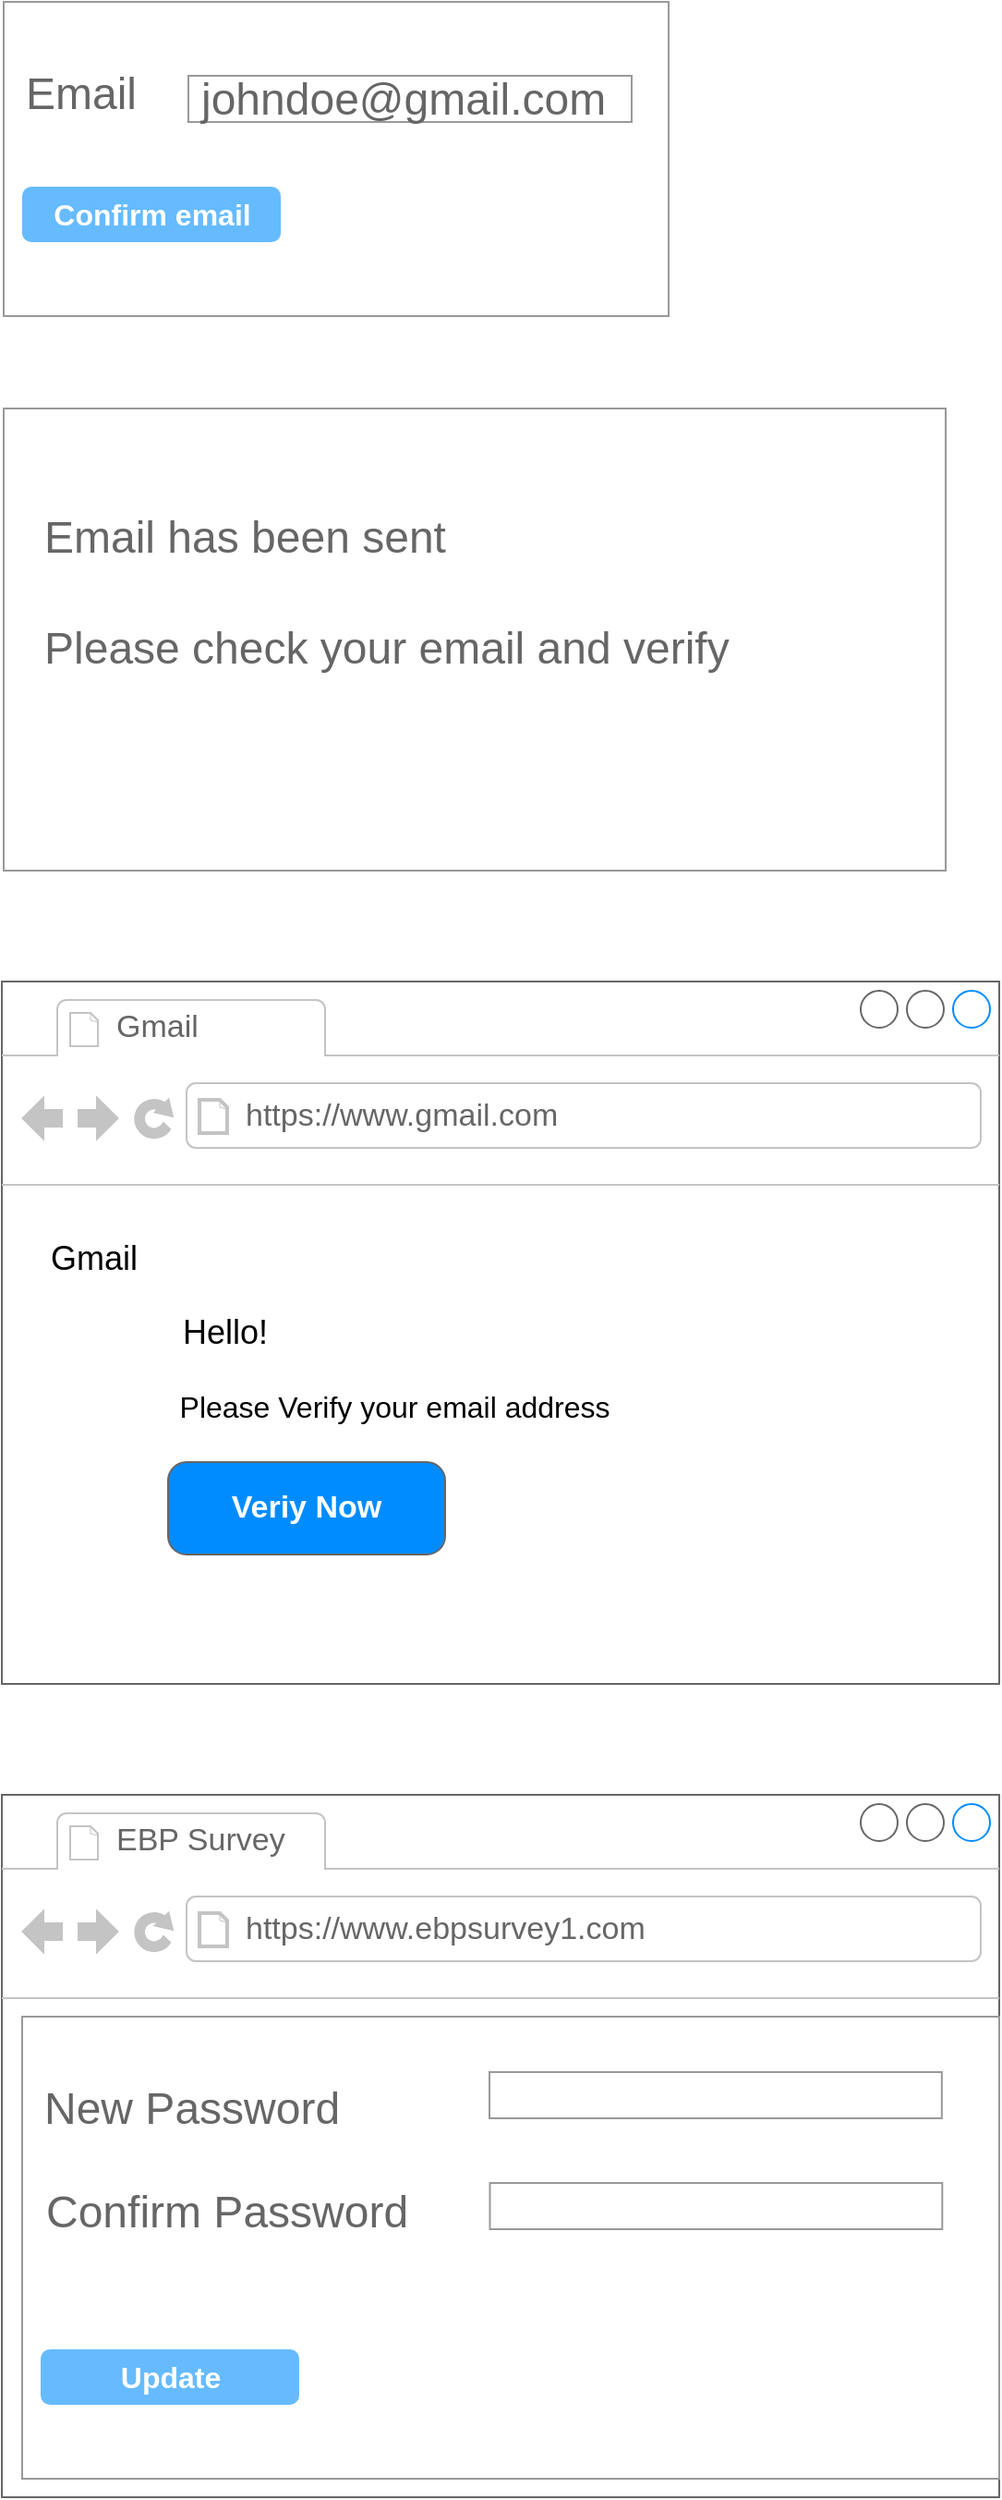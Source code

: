 <mxfile version="14.8.6" type="github">
  <diagram id="piDafpqhtRUU5qUU-vj8" name="Page-1">
    <mxGraphModel dx="1488" dy="844" grid="1" gridSize="10" guides="1" tooltips="1" connect="1" arrows="1" fold="1" page="1" pageScale="1" pageWidth="827" pageHeight="1169" math="0" shadow="0">
      <root>
        <mxCell id="0" />
        <mxCell id="1" parent="0" />
        <mxCell id="iZ1icRpU1TipbdtmkRQH-5" value="" style="strokeWidth=1;shadow=0;dashed=0;align=center;html=1;shape=mxgraph.mockup.forms.rrect;rSize=0;strokeColor=#999999;fillColor=#ffffff;" vertex="1" parent="1">
          <mxGeometry x="80" y="110" width="360" height="170" as="geometry" />
        </mxCell>
        <mxCell id="iZ1icRpU1TipbdtmkRQH-6" value="" style="strokeWidth=1;shadow=0;dashed=0;align=center;html=1;shape=mxgraph.mockup.forms.anchor;fontSize=12;fontColor=#666666;align=left;resizeWidth=1;spacingLeft=0;" vertex="1" parent="iZ1icRpU1TipbdtmkRQH-5">
          <mxGeometry width="180" height="20" relative="1" as="geometry">
            <mxPoint x="10" y="10" as="offset" />
          </mxGeometry>
        </mxCell>
        <mxCell id="iZ1icRpU1TipbdtmkRQH-8" value="&lt;font style=&quot;font-size: 24px&quot;&gt;Email&lt;/font&gt;" style="strokeWidth=1;shadow=0;dashed=0;align=center;html=1;shape=mxgraph.mockup.forms.anchor;fontSize=12;fontColor=#666666;align=left;resizeWidth=1;spacingLeft=0;" vertex="1" parent="iZ1icRpU1TipbdtmkRQH-5">
          <mxGeometry width="180" height="20" relative="1" as="geometry">
            <mxPoint x="10" y="40" as="offset" />
          </mxGeometry>
        </mxCell>
        <mxCell id="iZ1icRpU1TipbdtmkRQH-9" value="&lt;font style=&quot;font-size: 24px&quot;&gt;johndoe@gmail.com&lt;/font&gt;" style="strokeWidth=1;shadow=0;dashed=0;align=center;html=1;shape=mxgraph.mockup.forms.rrect;rSize=0;strokeColor=#999999;fontColor=#666666;align=left;spacingLeft=5;resizeWidth=1;" vertex="1" parent="iZ1icRpU1TipbdtmkRQH-5">
          <mxGeometry width="240" height="25" relative="1" as="geometry">
            <mxPoint x="100" y="40" as="offset" />
          </mxGeometry>
        </mxCell>
        <mxCell id="iZ1icRpU1TipbdtmkRQH-12" value="Confirm email" style="strokeWidth=1;shadow=0;dashed=0;align=center;html=1;shape=mxgraph.mockup.forms.rrect;rSize=5;strokeColor=none;fontColor=#ffffff;fillColor=#66bbff;fontSize=16;fontStyle=1;" vertex="1" parent="iZ1icRpU1TipbdtmkRQH-5">
          <mxGeometry y="1" width="140" height="30" relative="1" as="geometry">
            <mxPoint x="10" y="-70" as="offset" />
          </mxGeometry>
        </mxCell>
        <mxCell id="iZ1icRpU1TipbdtmkRQH-17" value="" style="strokeWidth=1;shadow=0;dashed=0;align=center;html=1;shape=mxgraph.mockup.forms.rrect;rSize=0;strokeColor=#999999;fillColor=#ffffff;" vertex="1" parent="1">
          <mxGeometry x="80" y="330" width="510" height="250" as="geometry" />
        </mxCell>
        <mxCell id="iZ1icRpU1TipbdtmkRQH-18" value="" style="strokeWidth=1;shadow=0;dashed=0;align=center;html=1;shape=mxgraph.mockup.forms.anchor;fontSize=12;fontColor=#666666;align=left;resizeWidth=1;spacingLeft=0;" vertex="1" parent="iZ1icRpU1TipbdtmkRQH-17">
          <mxGeometry width="255" height="20" relative="1" as="geometry">
            <mxPoint x="10" y="10" as="offset" />
          </mxGeometry>
        </mxCell>
        <mxCell id="iZ1icRpU1TipbdtmkRQH-19" value="&lt;font style=&quot;font-size: 24px&quot;&gt;Please check your email and verify&lt;br&gt;&lt;/font&gt;" style="strokeWidth=1;shadow=0;dashed=0;align=center;html=1;shape=mxgraph.mockup.forms.anchor;fontSize=12;fontColor=#666666;align=left;resizeWidth=1;spacingLeft=0;" vertex="1" parent="iZ1icRpU1TipbdtmkRQH-17">
          <mxGeometry width="255" height="20" relative="1" as="geometry">
            <mxPoint x="20" y="120" as="offset" />
          </mxGeometry>
        </mxCell>
        <mxCell id="iZ1icRpU1TipbdtmkRQH-37" value="&lt;font style=&quot;font-size: 24px&quot;&gt;Email has been sent&lt;br&gt;&lt;/font&gt;" style="strokeWidth=1;shadow=0;dashed=0;align=center;html=1;shape=mxgraph.mockup.forms.anchor;fontSize=12;fontColor=#666666;align=left;resizeWidth=1;spacingLeft=0;" vertex="1" parent="iZ1icRpU1TipbdtmkRQH-17">
          <mxGeometry x="20" y="60" width="255" height="20" as="geometry" />
        </mxCell>
        <mxCell id="iZ1icRpU1TipbdtmkRQH-23" value="&lt;font size=&quot;3&quot;&gt;&lt;br&gt;&lt;br&gt;&lt;/font&gt;" style="strokeWidth=1;shadow=0;dashed=0;align=center;html=1;shape=mxgraph.mockup.containers.browserWindow;rSize=0;strokeColor=#666666;strokeColor2=#008cff;strokeColor3=#c4c4c4;mainText=,;recursiveResize=0;" vertex="1" parent="1">
          <mxGeometry x="79" y="640" width="540" height="380" as="geometry" />
        </mxCell>
        <mxCell id="iZ1icRpU1TipbdtmkRQH-24" value="Gmail" style="strokeWidth=1;shadow=0;dashed=0;align=center;html=1;shape=mxgraph.mockup.containers.anchor;fontSize=17;fontColor=#666666;align=left;" vertex="1" parent="iZ1icRpU1TipbdtmkRQH-23">
          <mxGeometry x="60" y="12" width="110" height="26" as="geometry" />
        </mxCell>
        <mxCell id="iZ1icRpU1TipbdtmkRQH-25" value="https://www.gmail.com" style="strokeWidth=1;shadow=0;dashed=0;align=center;html=1;shape=mxgraph.mockup.containers.anchor;rSize=0;fontSize=17;fontColor=#666666;align=left;" vertex="1" parent="iZ1icRpU1TipbdtmkRQH-23">
          <mxGeometry x="130" y="60" width="250" height="26" as="geometry" />
        </mxCell>
        <mxCell id="iZ1icRpU1TipbdtmkRQH-29" value="&lt;font style=&quot;font-size: 18px&quot;&gt;Gmail&lt;/font&gt;" style="text;html=1;strokeColor=none;fillColor=none;align=center;verticalAlign=middle;whiteSpace=wrap;rounded=0;" vertex="1" parent="iZ1icRpU1TipbdtmkRQH-23">
          <mxGeometry x="30" y="140" width="40" height="20" as="geometry" />
        </mxCell>
        <mxCell id="iZ1icRpU1TipbdtmkRQH-32" value="&lt;font size=&quot;3&quot;&gt;Please Verify your email address&amp;nbsp;&lt;/font&gt;" style="text;html=1;strokeColor=none;fillColor=none;align=center;verticalAlign=middle;whiteSpace=wrap;rounded=0;" vertex="1" parent="iZ1icRpU1TipbdtmkRQH-23">
          <mxGeometry x="90" y="220" width="250" height="20" as="geometry" />
        </mxCell>
        <mxCell id="iZ1icRpU1TipbdtmkRQH-34" value="Veriy Now" style="strokeWidth=1;shadow=0;dashed=0;align=center;html=1;shape=mxgraph.mockup.buttons.button;strokeColor=#666666;fontColor=#ffffff;mainText=;buttonStyle=round;fontSize=17;fontStyle=1;fillColor=#008cff;whiteSpace=wrap;" vertex="1" parent="iZ1icRpU1TipbdtmkRQH-23">
          <mxGeometry x="90" y="260" width="150" height="50" as="geometry" />
        </mxCell>
        <mxCell id="iZ1icRpU1TipbdtmkRQH-31" value="&lt;font&gt;&lt;font style=&quot;font-size: 18px&quot;&gt;Hello!&lt;/font&gt;&lt;br&gt;&lt;/font&gt;" style="text;html=1;strokeColor=none;fillColor=none;align=center;verticalAlign=middle;whiteSpace=wrap;rounded=0;" vertex="1" parent="1">
          <mxGeometry x="180" y="820" width="40" height="20" as="geometry" />
        </mxCell>
        <mxCell id="iZ1icRpU1TipbdtmkRQH-49" value="&lt;font size=&quot;3&quot;&gt;&lt;br&gt;&lt;br&gt;&lt;/font&gt;" style="strokeWidth=1;shadow=0;dashed=0;align=center;html=1;shape=mxgraph.mockup.containers.browserWindow;rSize=0;strokeColor=#666666;strokeColor2=#008cff;strokeColor3=#c4c4c4;mainText=,;recursiveResize=0;" vertex="1" parent="1">
          <mxGeometry x="79" y="1080" width="540" height="380" as="geometry" />
        </mxCell>
        <mxCell id="iZ1icRpU1TipbdtmkRQH-50" value="EBP Survey" style="strokeWidth=1;shadow=0;dashed=0;align=center;html=1;shape=mxgraph.mockup.containers.anchor;fontSize=17;fontColor=#666666;align=left;" vertex="1" parent="iZ1icRpU1TipbdtmkRQH-49">
          <mxGeometry x="60" y="12" width="110" height="26" as="geometry" />
        </mxCell>
        <mxCell id="iZ1icRpU1TipbdtmkRQH-51" value="https://www.ebpsurvey1.com" style="strokeWidth=1;shadow=0;dashed=0;align=center;html=1;shape=mxgraph.mockup.containers.anchor;rSize=0;fontSize=17;fontColor=#666666;align=left;" vertex="1" parent="iZ1icRpU1TipbdtmkRQH-49">
          <mxGeometry x="130" y="60" width="250" height="26" as="geometry" />
        </mxCell>
        <mxCell id="iZ1icRpU1TipbdtmkRQH-56" value="" style="strokeWidth=1;shadow=0;dashed=0;align=center;html=1;shape=mxgraph.mockup.forms.rrect;rSize=0;strokeColor=#999999;fillColor=#ffffff;" vertex="1" parent="iZ1icRpU1TipbdtmkRQH-49">
          <mxGeometry x="11" y="120" width="529" height="250" as="geometry" />
        </mxCell>
        <mxCell id="iZ1icRpU1TipbdtmkRQH-57" value="" style="strokeWidth=1;shadow=0;dashed=0;align=center;html=1;shape=mxgraph.mockup.forms.anchor;fontSize=12;fontColor=#666666;align=left;resizeWidth=1;spacingLeft=0;" vertex="1" parent="iZ1icRpU1TipbdtmkRQH-56">
          <mxGeometry width="264.5" height="20" relative="1" as="geometry">
            <mxPoint x="10" y="10" as="offset" />
          </mxGeometry>
        </mxCell>
        <mxCell id="iZ1icRpU1TipbdtmkRQH-58" value="&lt;font style=&quot;font-size: 24px&quot;&gt;New Password&lt;/font&gt;" style="strokeWidth=1;shadow=0;dashed=0;align=center;html=1;shape=mxgraph.mockup.forms.anchor;fontSize=12;fontColor=#666666;align=left;resizeWidth=1;spacingLeft=0;" vertex="1" parent="iZ1icRpU1TipbdtmkRQH-56">
          <mxGeometry width="264.5" height="20" relative="1" as="geometry">
            <mxPoint x="10" y="40" as="offset" />
          </mxGeometry>
        </mxCell>
        <mxCell id="iZ1icRpU1TipbdtmkRQH-59" value="" style="strokeWidth=1;shadow=0;dashed=0;align=center;html=1;shape=mxgraph.mockup.forms.rrect;rSize=0;strokeColor=#999999;fontColor=#666666;align=left;spacingLeft=5;resizeWidth=1;" vertex="1" parent="iZ1icRpU1TipbdtmkRQH-56">
          <mxGeometry width="244.907" height="25" relative="1" as="geometry">
            <mxPoint x="253" y="30" as="offset" />
          </mxGeometry>
        </mxCell>
        <mxCell id="iZ1icRpU1TipbdtmkRQH-60" value="Update" style="strokeWidth=1;shadow=0;dashed=0;align=center;html=1;shape=mxgraph.mockup.forms.rrect;rSize=5;strokeColor=none;fontColor=#ffffff;fillColor=#66bbff;fontSize=16;fontStyle=1;" vertex="1" parent="iZ1icRpU1TipbdtmkRQH-56">
          <mxGeometry y="1" width="140" height="30" relative="1" as="geometry">
            <mxPoint x="10" y="-70" as="offset" />
          </mxGeometry>
        </mxCell>
        <mxCell id="iZ1icRpU1TipbdtmkRQH-61" value="&lt;font style=&quot;font-size: 24px&quot;&gt;Confirm Password&lt;/font&gt;" style="strokeWidth=1;shadow=0;dashed=0;align=center;html=1;shape=mxgraph.mockup.forms.anchor;fontSize=12;fontColor=#666666;align=left;resizeWidth=1;spacingLeft=0;" vertex="1" parent="iZ1icRpU1TipbdtmkRQH-56">
          <mxGeometry x="11.255" y="96" width="264.5" height="20" as="geometry" />
        </mxCell>
        <mxCell id="iZ1icRpU1TipbdtmkRQH-62" value="" style="strokeWidth=1;shadow=0;dashed=0;align=center;html=1;shape=mxgraph.mockup.forms.rrect;rSize=0;strokeColor=#999999;fontColor=#666666;align=left;spacingLeft=5;resizeWidth=1;" vertex="1" parent="iZ1icRpU1TipbdtmkRQH-56">
          <mxGeometry x="253.245" y="90" width="244.907" height="25" as="geometry" />
        </mxCell>
      </root>
    </mxGraphModel>
  </diagram>
</mxfile>
